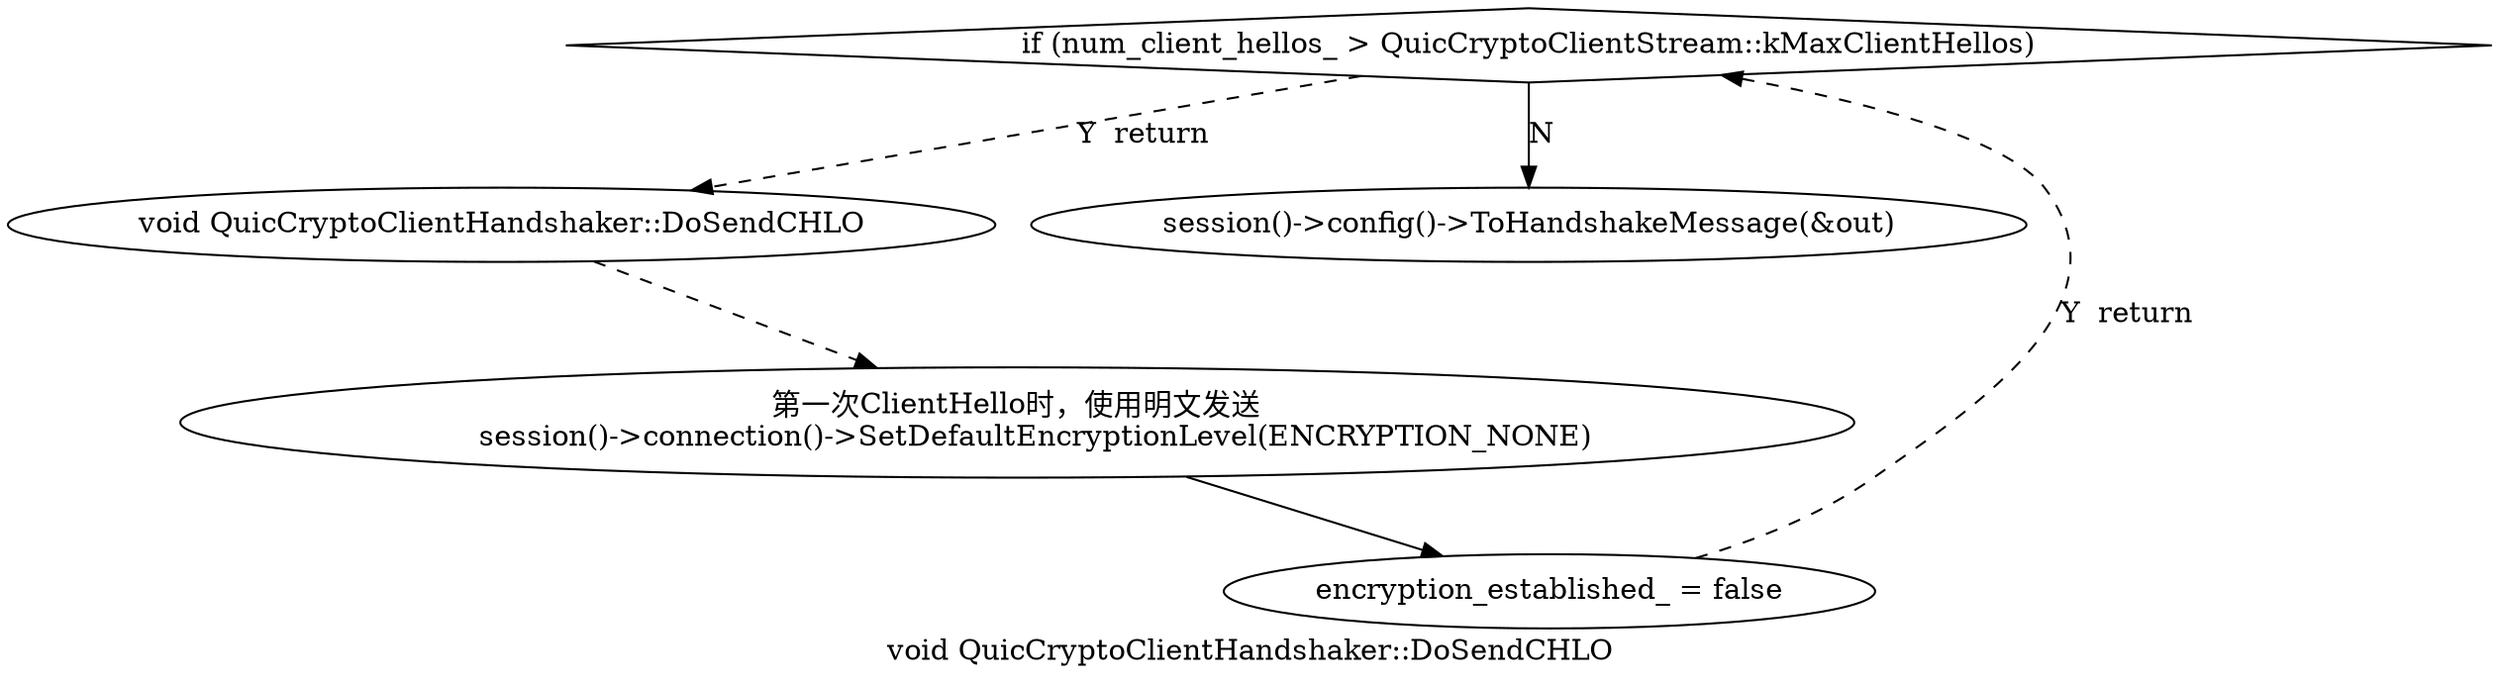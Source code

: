 digraph cluster_QuicCryptoClientHandshaker_DoSendCHLO{
    label = "void QuicCryptoClientHandshaker::DoSendCHLO";
    "if (num_client_hellos_ > QuicCryptoClientStream::kMaxClientHellos)"[shape=diamond];
    
    "void QuicCryptoClientHandshaker::DoSendCHLO"->
    "第一次ClientHello时，使用明文发送
    session()->connection()->SetDefaultEncryptionLevel(ENCRYPTION_NONE)"[style=dashed];
    "第一次ClientHello时，使用明文发送
    session()->connection()->SetDefaultEncryptionLevel(ENCRYPTION_NONE)"->
    "encryption_established_ = false";
    "encryption_established_ = false"->
    "if (num_client_hellos_ > QuicCryptoClientStream::kMaxClientHellos)"->
    "void QuicCryptoClientHandshaker::DoSendCHLO"[label="Y  return", style=dashed];
    "if (num_client_hellos_ > QuicCryptoClientStream::kMaxClientHellos)"->
    "session()->config()->ToHandshakeMessage(&out)"[label=N];
//    "session()->config()->ToHandshakeMessage(&out)"->
    
    

}
